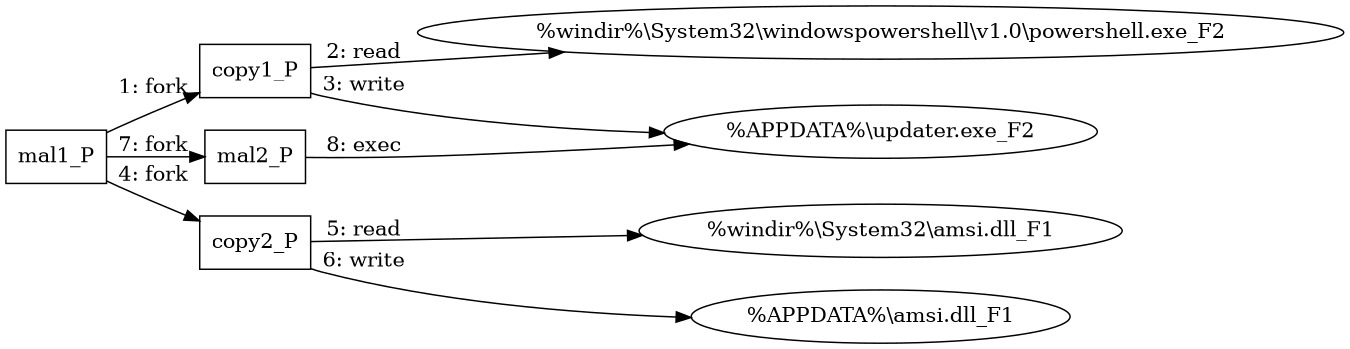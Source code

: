 digraph "T1574.001" {
rankdir="LR"
size="9"
fixedsize="false"
splines="true"
nodesep=0.3
ranksep=0
fontsize=10
overlap="scalexy"
engine= "neato"
	"mal1_P" [node_type=Process shape=box]
	"copy1_P" [node_type=Process shape=box]
	"copy2_P" [node_type=Process shape=box]
	"mal2_P" [node_type=Process shape=box]
	"\%windir%\\System32\\windowspowershell\\v1.0\\powershell.exe_F2" [node_type=File shape=ellipse]
	"\%APPDATA%\\updater.exe_F2" [node_type=File shape=ellipse]
	"\%windir%\\System32\\amsi.dll_F1" [node_type=File shape=ellipse]
	"\%APPDATA%\\amsi.dll_F1" [node_type=File shape=ellipse]
	"\%APPDATA%\\updater.exe_F2" [node_type=File shape=ellipse]
	"mal1_P" -> "copy1_P" [label="1: fork"]
	"copy1_P" -> "\%windir%\\System32\\windowspowershell\\v1.0\\powershell.exe_F2" [label="2: read"]
	"copy1_P" -> "\%APPDATA%\\updater.exe_F2" [label="3: write"]
	"mal1_P" -> "copy2_P" [label="4: fork"]
	"copy2_P" -> "\%windir%\\System32\\amsi.dll_F1" [label="5: read"]
	"copy2_P" -> "\%APPDATA%\\amsi.dll_F1" [label="6: write"]
	"mal1_P" -> "mal2_P" [label="7: fork"]
	"mal2_P" -> "\%APPDATA%\\updater.exe_F2" [label="8: exec"]
}
